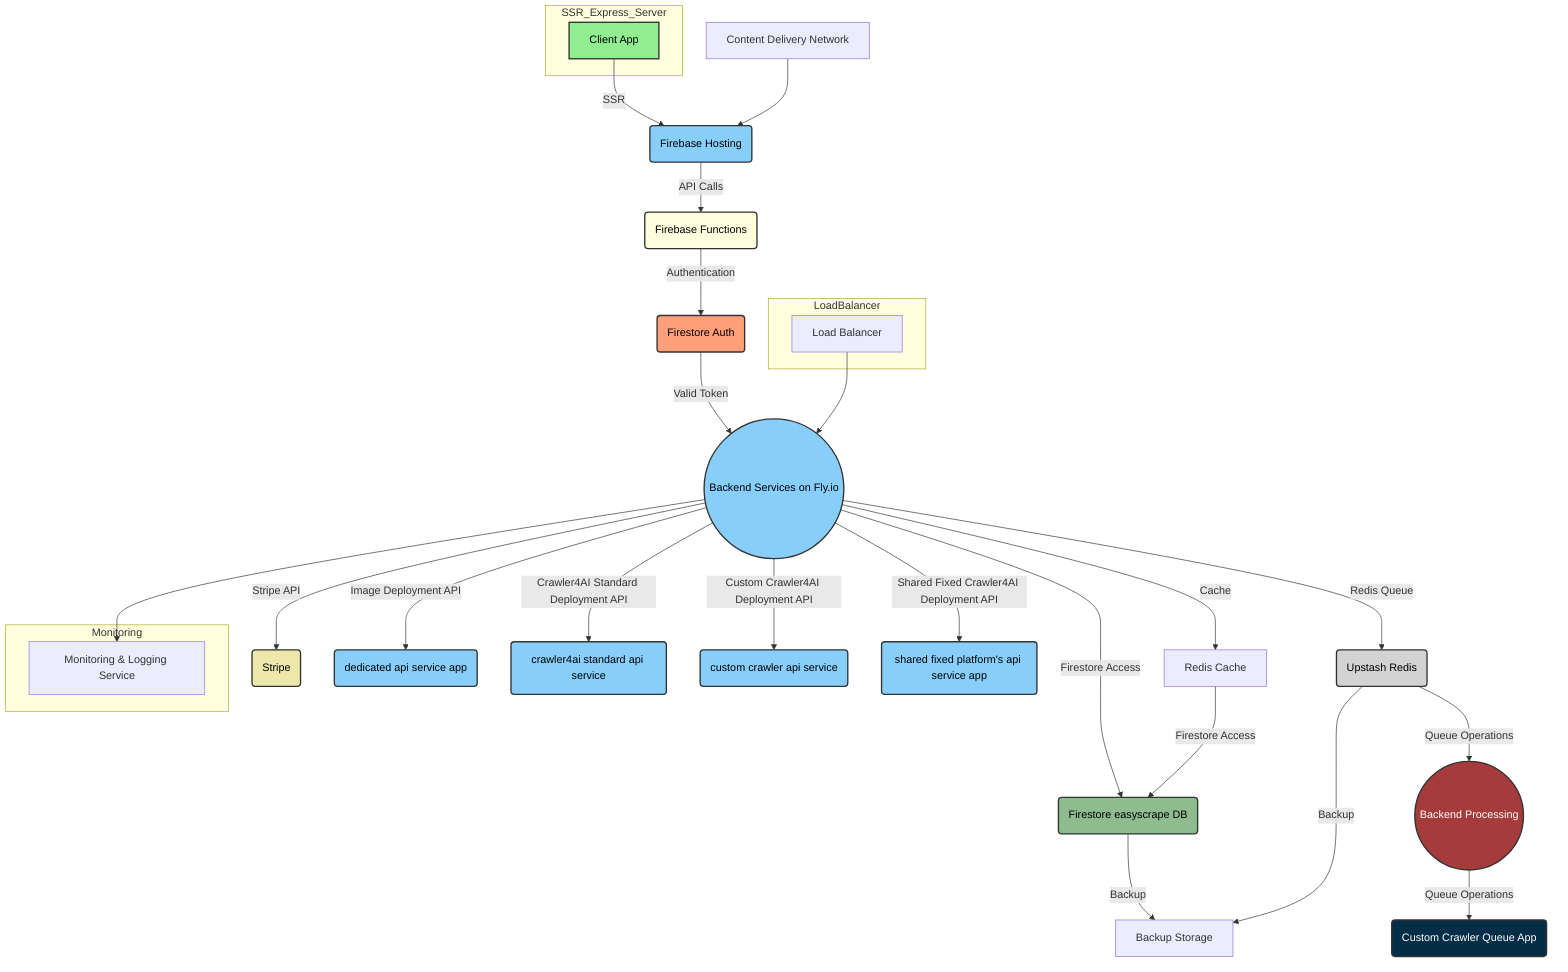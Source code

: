 flowchart TD
    A[Client App] -- SSR --> B(Firebase Hosting)
    B -- API Calls --> C(Firebase Functions)
    C -- Authentication --> D(Firestore Auth)
    D -- Valid Token --> E((Backend Services on Fly.io))
    E -- Firestore Access --> F(Firestore easyscrape DB)
    E -- Stripe API --> G(Stripe)
    E -- Redis Queue --> H(Upstash Redis)
    H -- Queue Operations --> I((Backend Processing))
    I -- Queue Operations --> I4(Custom Crawler Queue App)

    E -- Image Deployment API--> I1(dedicated api service app)
    E -- Crawler4AI Standard Deployment API --> I2(crawler4ai standard api service)
    E -- Custom Crawler4AI Deployment API --> I3(custom crawler api service)
    E -- Shared Fixed Crawler4AI Deployment API--> I5(shared fixed platform's api service app)
    
    %% Updated part to indicate Express server for Client App
    subgraph SSR_Express_Server
        direction TB
        A
    end

    subgraph LoadBalancer
        LB[Load Balancer]
    end
    LB --> E

    E -- Cache --> CacheLayer[Redis Cache]
    CacheLayer -- Firestore Access --> F

    subgraph Monitoring
        M[Monitoring & Logging Service]
    end
    E --> M

    CDN[Content Delivery Network] --> B

    F -- Backup --> BackupService[Backup Storage]
    H -- Backup --> BackupService

style A fill:#90EE90,stroke:#333,stroke-width:2px,color:black
style B fill:#87CEFA,stroke:#333,stroke-width:2px,color:black
style C fill:#FFFFE0,stroke:#333,stroke-width:2px,color:black
style D fill:#FFA07A,stroke:#333,stroke-width:2px,color:black
style E fill:#87CEFA,stroke:#333,stroke-width:2px,color:black
style F fill:#8FBC8F,stroke:#333,stroke-width:2px,color:black
style G fill:#EEE8AA,stroke:#333,stroke-width:2px,color:black
style H fill:#D3D3D3,stroke:#333,stroke-width:2px,color:black
style I fill:#A53B3BFF,stroke:#333,stroke-width:2px,color:white
style I1 fill:#87CEFA,stroke:#333,stroke-width:2px,color:black
style I2 fill:#87CEFA,stroke:#333,stroke-width:2px,color:black
style I3 fill:#87CEFA,stroke:#333,stroke-width:2px,color:black
style I4 fill:#042E47FF,stroke:#333,stroke-width:2px,color:white
style I5 fill:#87CEFA,stroke:#333,stroke-width:2px,color:black